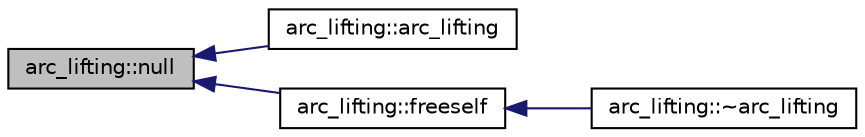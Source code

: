digraph "arc_lifting::null"
{
  edge [fontname="Helvetica",fontsize="10",labelfontname="Helvetica",labelfontsize="10"];
  node [fontname="Helvetica",fontsize="10",shape=record];
  rankdir="LR";
  Node841 [label="arc_lifting::null",height=0.2,width=0.4,color="black", fillcolor="grey75", style="filled", fontcolor="black"];
  Node841 -> Node842 [dir="back",color="midnightblue",fontsize="10",style="solid",fontname="Helvetica"];
  Node842 [label="arc_lifting::arc_lifting",height=0.2,width=0.4,color="black", fillcolor="white", style="filled",URL="$dc/db7/classarc__lifting.html#a703118466cadb012d98929cc423615c1"];
  Node841 -> Node843 [dir="back",color="midnightblue",fontsize="10",style="solid",fontname="Helvetica"];
  Node843 [label="arc_lifting::freeself",height=0.2,width=0.4,color="black", fillcolor="white", style="filled",URL="$dc/db7/classarc__lifting.html#a9a3598d6e4f101d1645eac48838fbea9"];
  Node843 -> Node844 [dir="back",color="midnightblue",fontsize="10",style="solid",fontname="Helvetica"];
  Node844 [label="arc_lifting::~arc_lifting",height=0.2,width=0.4,color="black", fillcolor="white", style="filled",URL="$dc/db7/classarc__lifting.html#a832403222692d0eb573e9b5b661ab5fc"];
}
